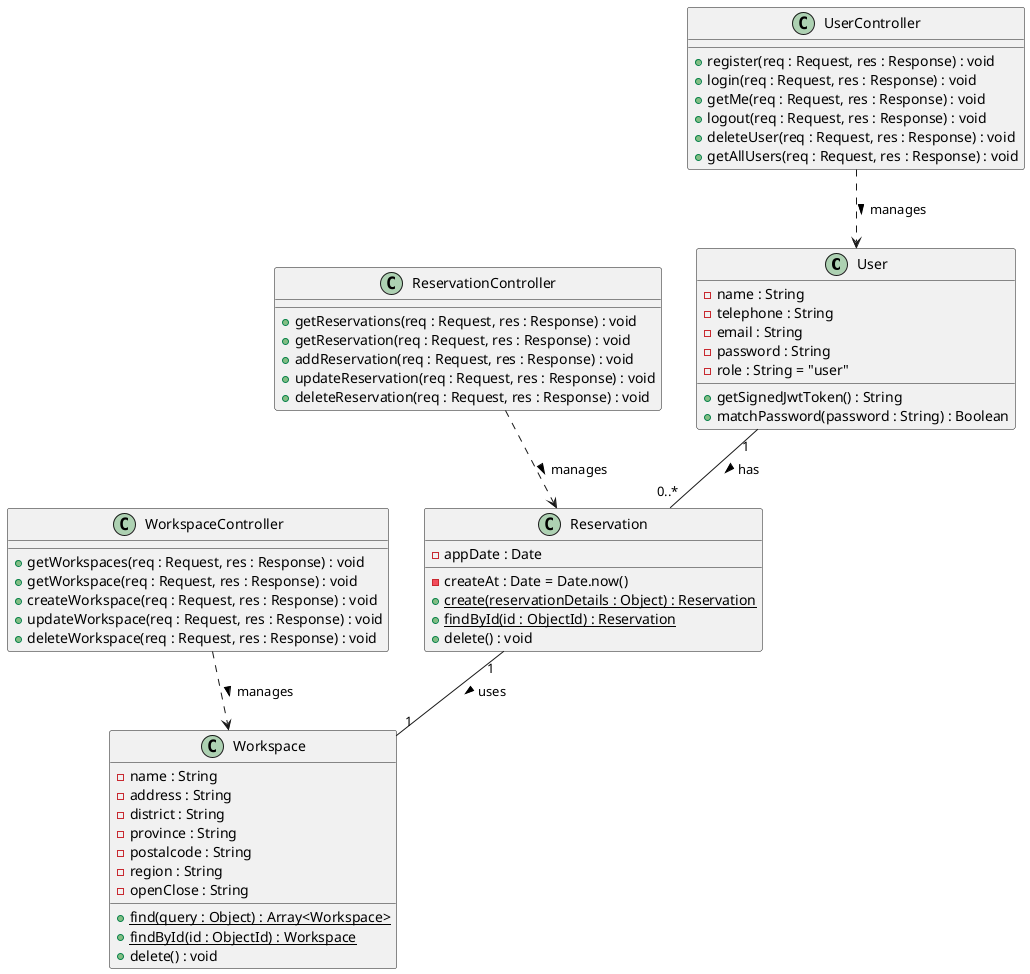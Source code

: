 @startuml

' Define classes with attributes and methods

class User {
    - name : String
    - telephone : String
    - email : String
    - password : String
    - role : String = "user"
    + getSignedJwtToken() : String
    + matchPassword(password : String) : Boolean
}

class Reservation {
    - appDate : Date
    - createAt : Date = Date.now()
    + {static} create(reservationDetails : Object) : Reservation
    + {static} findById(id : ObjectId) : Reservation
    + delete() : void
}

class Workspace {
    - name : String
    - address : String
    - district : String
    - province : String
    - postalcode : String
    - region : String
    - openClose : String
    + {static} find(query : Object) : Array<Workspace>
    + {static} findById(id : ObjectId) : Workspace
    + delete() : void
}

' Define controllers
class UserController {
    + register(req : Request, res : Response) : void
    + login(req : Request, res : Response) : void
    + getMe(req : Request, res : Response) : void
    + logout(req : Request, res : Response) : void
    + deleteUser(req : Request, res : Response) : void
    + getAllUsers(req : Request, res : Response) : void
}

class ReservationController {
    + getReservations(req : Request, res : Response) : void
    + getReservation(req : Request, res : Response) : void
    + addReservation(req : Request, res : Response) : void
    + updateReservation(req : Request, res : Response) : void
    + deleteReservation(req : Request, res : Response) : void
}

class WorkspaceController {
    + getWorkspaces(req : Request, res : Response) : void
    + getWorkspace(req : Request, res : Response) : void
    + createWorkspace(req : Request, res : Response) : void
    + updateWorkspace(req : Request, res : Response) : void
    + deleteWorkspace(req : Request, res : Response) : void
}

' Define relationships
User "1" -- "0..*" Reservation : has >
Reservation "1" -- "1" Workspace : uses >
UserController ..> User : manages >
ReservationController ..> Reservation : manages >
WorkspaceController ..> Workspace : manages >

@enduml

